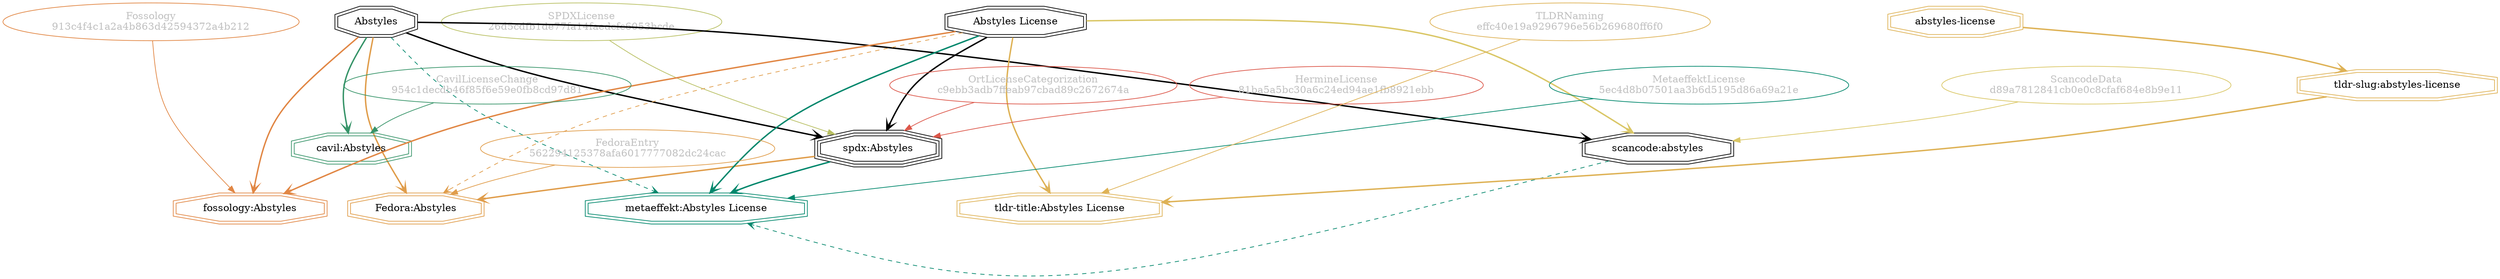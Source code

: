 strict digraph {
    node [shape=box];
    graph [splines=curved];
    218 [label="SPDXLicense\n26d5cdfb1de77fa14faedcfc6053bcde"
        ,fontcolor=gray
        ,color="#b8bf62"
        ,fillcolor="beige;1"
        ,shape=ellipse];
    219 [label="spdx:Abstyles"
        ,shape=tripleoctagon];
    220 [label=Abstyles
        ,shape=doubleoctagon];
    221 [label="Abstyles License"
        ,shape=doubleoctagon];
    5856 [label="FedoraEntry\n562294125378afa6017777082dc24cac"
         ,fontcolor=gray
         ,color="#e09d4b"
         ,fillcolor="beige;1"
         ,shape=ellipse];
    5857 [label="Fedora:Abstyles"
         ,color="#e09d4b"
         ,shape=doubleoctagon];
    11198 [label="ScancodeData\nd89a7812841cb0e0c8cfaf684e8b9e11"
          ,fontcolor=gray
          ,color="#dac767"
          ,fillcolor="beige;1"
          ,shape=ellipse];
    11199 [label="scancode:abstyles"
          ,shape=doubleoctagon];
    27553 [label="Fossology\n913c4f4c1a2a4b863d42594372a4b212"
          ,fontcolor=gray
          ,color="#e18745"
          ,fillcolor="beige;1"
          ,shape=ellipse];
    27554 [label="fossology:Abstyles"
          ,color="#e18745"
          ,shape=doubleoctagon];
    28596 [label="OrtLicenseCategorization\nc9ebb3adb7ffeab97cbad89c2672674a"
          ,fontcolor=gray
          ,color="#dc574a"
          ,fillcolor="beige;1"
          ,shape=ellipse];
    36405 [label="CavilLicenseChange\n954c1decdb46f85f6e59e0fb8cd97d81"
          ,fontcolor=gray
          ,color="#379469"
          ,fillcolor="beige;1"
          ,shape=ellipse];
    36406 [label="cavil:Abstyles"
          ,color="#379469"
          ,shape=doubleoctagon];
    39224 [label="MetaeffektLicense\n5ec4d8b07501aa3b6d5195d86a69a21e"
          ,fontcolor=gray
          ,color="#00876c"
          ,fillcolor="beige;1"
          ,shape=ellipse];
    39225 [label="metaeffekt:Abstyles License"
          ,color="#00876c"
          ,shape=doubleoctagon];
    50039 [label="HermineLicense\n81ba5a5bc30a6c24ed94ae1fb8921ebb"
          ,fontcolor=gray
          ,color="#dc574a"
          ,fillcolor="beige;1"
          ,shape=ellipse];
    57587 [label="TLDRNaming\neffc40e19a9296796e56b269680ff6f0"
          ,fontcolor=gray
          ,color="#deb256"
          ,fillcolor="beige;1"
          ,shape=ellipse];
    57588 [label="tldr-title:Abstyles License"
          ,color="#deb256"
          ,shape=doubleoctagon];
    57589 [label="tldr-slug:abstyles-license"
          ,color="#deb256"
          ,shape=doubleoctagon];
    57590 [label="abstyles-license"
          ,color="#deb256"
          ,shape=doubleoctagon];
    218 -> 219 [weight=0.5
               ,color="#b8bf62"];
    219 -> 5857 [style=bold
                ,arrowhead=vee
                ,weight=0.7
                ,color="#e09d4b"];
    219 -> 39225 [style=bold
                 ,arrowhead=vee
                 ,weight=0.7
                 ,color="#00876c"];
    220 -> 219 [style=bold
               ,arrowhead=vee
               ,weight=0.7];
    220 -> 5857 [style=bold
                ,arrowhead=vee
                ,weight=0.7
                ,color="#e09d4b"];
    220 -> 5857 [style=bold
                ,arrowhead=vee
                ,weight=0.7
                ,color="#e09d4b"];
    220 -> 11199 [style=bold
                 ,arrowhead=vee
                 ,weight=0.7];
    220 -> 27554 [style=bold
                 ,arrowhead=vee
                 ,weight=0.7
                 ,color="#e18745"];
    220 -> 36406 [style=bold
                 ,arrowhead=vee
                 ,weight=0.7
                 ,color="#379469"];
    220 -> 36406 [style=bold
                 ,arrowhead=vee
                 ,weight=0.7
                 ,color="#379469"];
    220 -> 39225 [style=dashed
                 ,arrowhead=vee
                 ,weight=0.5
                 ,color="#00876c"];
    221 -> 219 [style=bold
               ,arrowhead=vee
               ,weight=0.7];
    221 -> 5857 [style=dashed
                ,arrowhead=vee
                ,weight=0.5
                ,color="#e09d4b"];
    221 -> 11199 [style=bold
                 ,arrowhead=vee
                 ,weight=0.7
                 ,color="#dac767"];
    221 -> 27554 [style=bold
                 ,arrowhead=vee
                 ,weight=0.7
                 ,color="#e18745"];
    221 -> 39225 [style=bold
                 ,arrowhead=vee
                 ,weight=0.7
                 ,color="#00876c"];
    221 -> 39225 [style=bold
                 ,arrowhead=vee
                 ,weight=0.7
                 ,color="#00876c"];
    221 -> 57588 [style=bold
                 ,arrowhead=vee
                 ,weight=0.7
                 ,color="#deb256"];
    5856 -> 5857 [weight=0.5
                 ,color="#e09d4b"];
    11198 -> 11199 [weight=0.5
                   ,color="#dac767"];
    11199 -> 39225 [style=dashed
                   ,arrowhead=vee
                   ,weight=0.5
                   ,color="#00876c"];
    27553 -> 27554 [weight=0.5
                   ,color="#e18745"];
    28596 -> 219 [weight=0.5
                 ,color="#dc574a"];
    36405 -> 36406 [weight=0.5
                   ,color="#379469"];
    39224 -> 39225 [weight=0.5
                   ,color="#00876c"];
    50039 -> 219 [weight=0.5
                 ,color="#dc574a"];
    57587 -> 57588 [weight=0.5
                   ,color="#deb256"];
    57589 -> 57588 [style=bold
                   ,arrowhead=vee
                   ,weight=0.7
                   ,color="#deb256"];
    57590 -> 57589 [style=bold
                   ,arrowhead=vee
                   ,weight=0.7
                   ,color="#deb256"];
}
